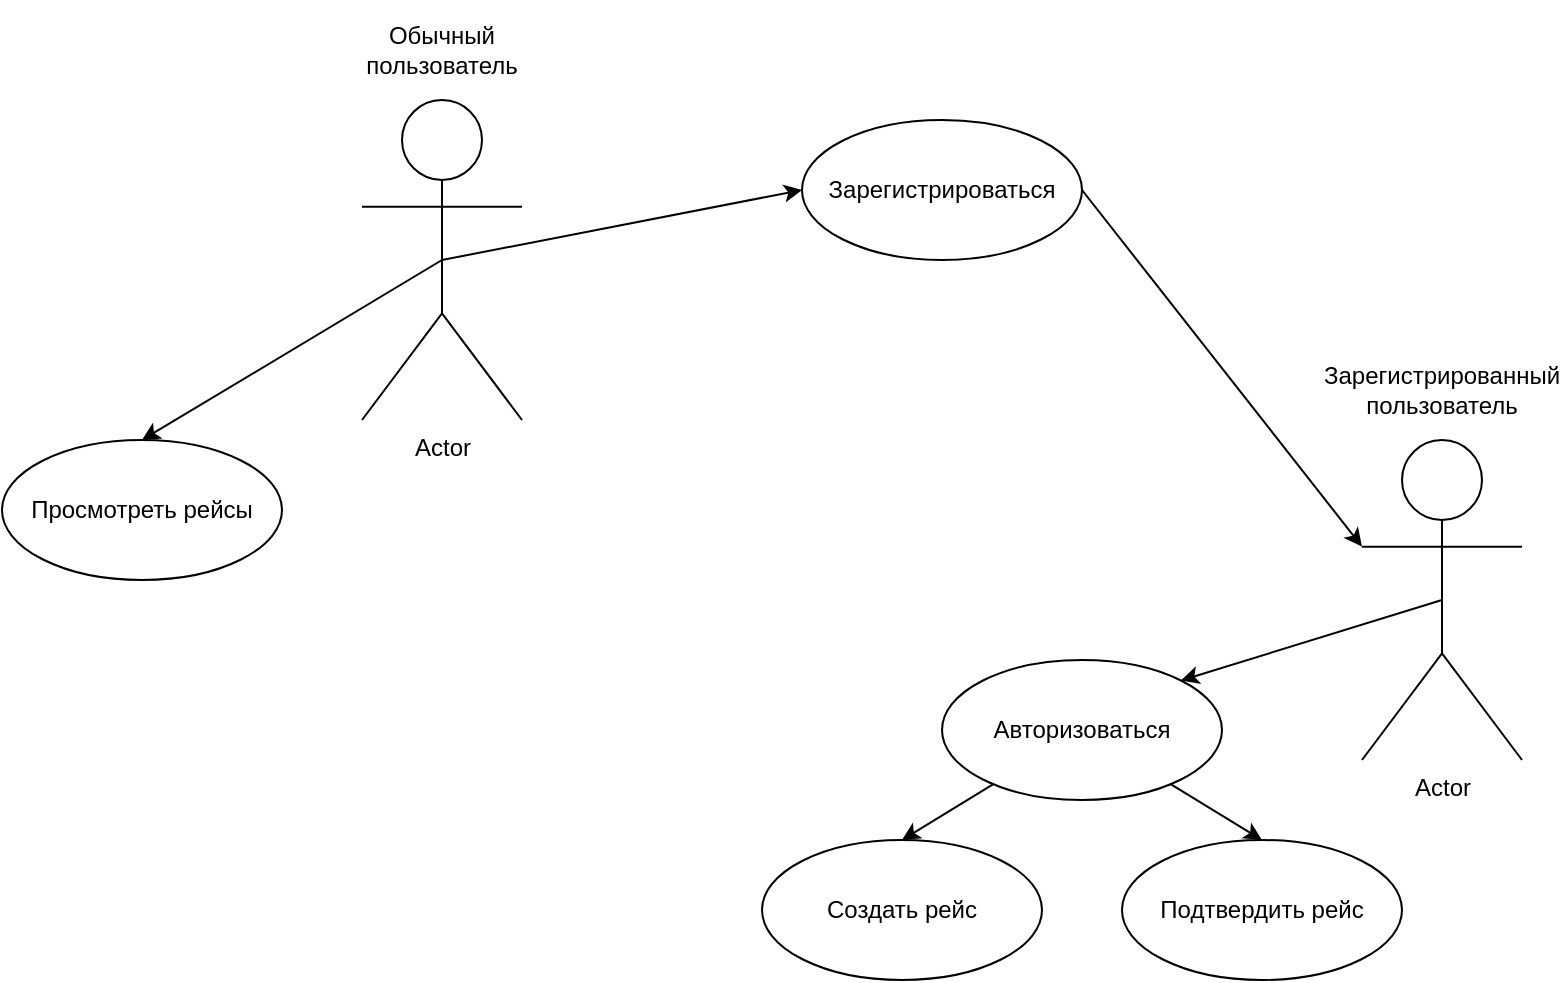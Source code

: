 <mxfile version="14.8.0" type="github">
  <diagram name="Page-1" id="929967ad-93f9-6ef4-fab6-5d389245f69c">
    <mxGraphModel dx="1422" dy="794" grid="1" gridSize="10" guides="1" tooltips="1" connect="1" arrows="1" fold="1" page="1" pageScale="1.5" pageWidth="1169" pageHeight="826" background="none" math="0" shadow="0">
      <root>
        <mxCell id="0" style=";html=1;" />
        <mxCell id="1" style=";html=1;" parent="0" />
        <mxCell id="WE8cZbKPyUi7jY6YD-am-28" value="" style="edgeStyle=none;rounded=0;orthogonalLoop=1;jettySize=auto;html=1;entryX=0.5;entryY=0;entryDx=0;entryDy=0;exitX=0.5;exitY=0.5;exitDx=0;exitDy=0;exitPerimeter=0;" edge="1" parent="1" source="WE8cZbKPyUi7jY6YD-am-18" target="WE8cZbKPyUi7jY6YD-am-29">
          <mxGeometry relative="1" as="geometry">
            <mxPoint x="520" y="450" as="targetPoint" />
          </mxGeometry>
        </mxCell>
        <mxCell id="WE8cZbKPyUi7jY6YD-am-18" value="Actor" style="shape=umlActor;verticalLabelPosition=bottom;verticalAlign=top;html=1;" vertex="1" parent="1">
          <mxGeometry x="480" y="160" width="80" height="160" as="geometry" />
        </mxCell>
        <mxCell id="WE8cZbKPyUi7jY6YD-am-23" value="Обычный пользователь" style="text;html=1;strokeColor=none;fillColor=none;align=center;verticalAlign=middle;whiteSpace=wrap;rounded=0;" vertex="1" parent="1">
          <mxGeometry x="460" y="110" width="120" height="50" as="geometry" />
        </mxCell>
        <mxCell id="WE8cZbKPyUi7jY6YD-am-40" style="edgeStyle=none;rounded=0;orthogonalLoop=1;jettySize=auto;html=1;entryX=1;entryY=0;entryDx=0;entryDy=0;exitX=0.5;exitY=0.5;exitDx=0;exitDy=0;exitPerimeter=0;" edge="1" parent="1" source="WE8cZbKPyUi7jY6YD-am-24" target="WE8cZbKPyUi7jY6YD-am-31">
          <mxGeometry relative="1" as="geometry" />
        </mxCell>
        <mxCell id="WE8cZbKPyUi7jY6YD-am-24" value="Actor" style="shape=umlActor;verticalLabelPosition=bottom;verticalAlign=top;html=1;" vertex="1" parent="1">
          <mxGeometry x="980" y="330" width="80" height="160" as="geometry" />
        </mxCell>
        <mxCell id="WE8cZbKPyUi7jY6YD-am-25" value="Зарегистрированный пользователь" style="text;html=1;strokeColor=none;fillColor=none;align=center;verticalAlign=middle;whiteSpace=wrap;rounded=0;" vertex="1" parent="1">
          <mxGeometry x="960" y="280" width="120" height="50" as="geometry" />
        </mxCell>
        <mxCell id="WE8cZbKPyUi7jY6YD-am-29" value="Просмотреть рейсы" style="ellipse;whiteSpace=wrap;html=1;" vertex="1" parent="1">
          <mxGeometry x="300" y="330" width="140" height="70" as="geometry" />
        </mxCell>
        <mxCell id="WE8cZbKPyUi7jY6YD-am-30" value="" style="edgeStyle=none;rounded=0;orthogonalLoop=1;jettySize=auto;html=1;entryX=0;entryY=0.5;entryDx=0;entryDy=0;exitX=0.5;exitY=0.5;exitDx=0;exitDy=0;exitPerimeter=0;" edge="1" parent="1" target="WE8cZbKPyUi7jY6YD-am-38" source="WE8cZbKPyUi7jY6YD-am-18">
          <mxGeometry relative="1" as="geometry">
            <mxPoint x="700" y="240" as="sourcePoint" />
            <mxPoint x="700" y="450" as="targetPoint" />
          </mxGeometry>
        </mxCell>
        <mxCell id="WE8cZbKPyUi7jY6YD-am-41" style="edgeStyle=none;rounded=0;orthogonalLoop=1;jettySize=auto;html=1;entryX=0.5;entryY=0;entryDx=0;entryDy=0;" edge="1" parent="1" source="WE8cZbKPyUi7jY6YD-am-31" target="WE8cZbKPyUi7jY6YD-am-34">
          <mxGeometry relative="1" as="geometry" />
        </mxCell>
        <mxCell id="WE8cZbKPyUi7jY6YD-am-42" style="edgeStyle=none;rounded=0;orthogonalLoop=1;jettySize=auto;html=1;entryX=0.5;entryY=0;entryDx=0;entryDy=0;" edge="1" parent="1" source="WE8cZbKPyUi7jY6YD-am-31" target="WE8cZbKPyUi7jY6YD-am-36">
          <mxGeometry relative="1" as="geometry" />
        </mxCell>
        <mxCell id="WE8cZbKPyUi7jY6YD-am-31" value="Авторизоваться" style="ellipse;whiteSpace=wrap;html=1;" vertex="1" parent="1">
          <mxGeometry x="770" y="440" width="140" height="70" as="geometry" />
        </mxCell>
        <mxCell id="WE8cZbKPyUi7jY6YD-am-34" value="Создать рейс" style="ellipse;whiteSpace=wrap;html=1;" vertex="1" parent="1">
          <mxGeometry x="680" y="530" width="140" height="70" as="geometry" />
        </mxCell>
        <mxCell id="WE8cZbKPyUi7jY6YD-am-36" value="Подтвердить рейс" style="ellipse;whiteSpace=wrap;html=1;" vertex="1" parent="1">
          <mxGeometry x="860" y="530" width="140" height="70" as="geometry" />
        </mxCell>
        <mxCell id="WE8cZbKPyUi7jY6YD-am-39" style="edgeStyle=none;rounded=0;orthogonalLoop=1;jettySize=auto;html=1;exitX=1;exitY=0.5;exitDx=0;exitDy=0;entryX=0;entryY=0.333;entryDx=0;entryDy=0;entryPerimeter=0;" edge="1" parent="1" source="WE8cZbKPyUi7jY6YD-am-38" target="WE8cZbKPyUi7jY6YD-am-24">
          <mxGeometry relative="1" as="geometry" />
        </mxCell>
        <mxCell id="WE8cZbKPyUi7jY6YD-am-38" value="Зарегистрироваться" style="ellipse;whiteSpace=wrap;html=1;" vertex="1" parent="1">
          <mxGeometry x="700" y="170" width="140" height="70" as="geometry" />
        </mxCell>
      </root>
    </mxGraphModel>
  </diagram>
</mxfile>
